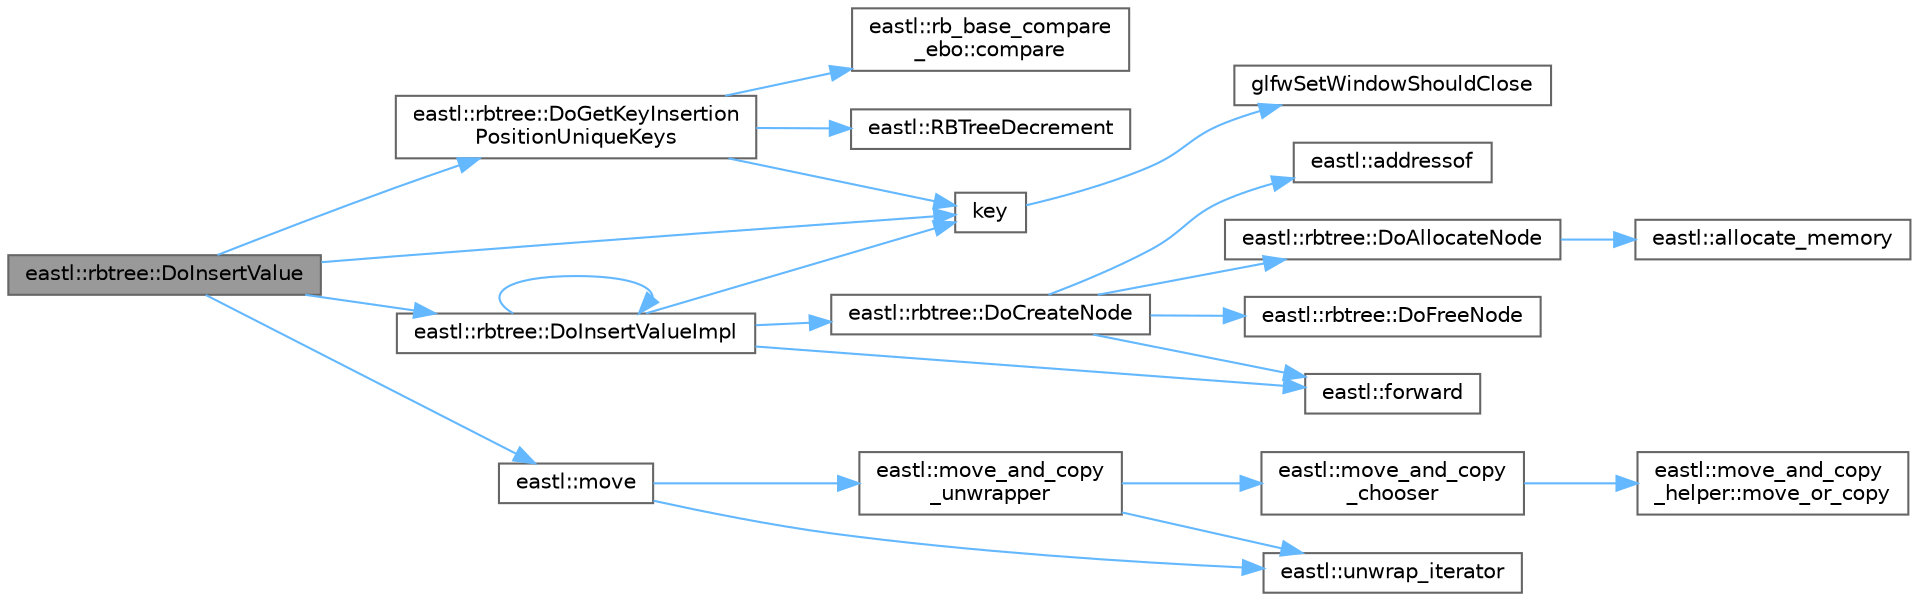 digraph "eastl::rbtree::DoInsertValue"
{
 // LATEX_PDF_SIZE
  bgcolor="transparent";
  edge [fontname=Helvetica,fontsize=10,labelfontname=Helvetica,labelfontsize=10];
  node [fontname=Helvetica,fontsize=10,shape=box,height=0.2,width=0.4];
  rankdir="LR";
  Node1 [id="Node000001",label="eastl::rbtree::DoInsertValue",height=0.2,width=0.4,color="gray40", fillcolor="grey60", style="filled", fontcolor="black",tooltip=" "];
  Node1 -> Node2 [id="edge23_Node000001_Node000002",color="steelblue1",style="solid",tooltip=" "];
  Node2 [id="Node000002",label="eastl::rbtree::DoGetKeyInsertion\lPositionUniqueKeys",height=0.2,width=0.4,color="grey40", fillcolor="white", style="filled",URL="$classeastl_1_1rbtree.html#a9d47740eba05fbe73f9114dea5935949",tooltip=" "];
  Node2 -> Node3 [id="edge24_Node000002_Node000003",color="steelblue1",style="solid",tooltip=" "];
  Node3 [id="Node000003",label="eastl::rb_base_compare\l_ebo::compare",height=0.2,width=0.4,color="grey40", fillcolor="white", style="filled",URL="$structeastl_1_1rb__base__compare__ebo.html#a216daf12f94f8995a3e84e6c4adb1804",tooltip=" "];
  Node2 -> Node4 [id="edge25_Node000002_Node000004",color="steelblue1",style="solid",tooltip=" "];
  Node4 [id="Node000004",label="key",height=0.2,width=0.4,color="grey40", fillcolor="white", style="filled",URL="$gears_8c.html#accd6b5b92b78666e36543412d4ac14cd",tooltip=" "];
  Node4 -> Node5 [id="edge26_Node000004_Node000005",color="steelblue1",style="solid",tooltip=" "];
  Node5 [id="Node000005",label="glfwSetWindowShouldClose",height=0.2,width=0.4,color="grey40", fillcolor="white", style="filled",URL="$group__window.html#ga1cadeda7a1e2f224e06a8415d30741aa",tooltip="Sets the close flag of the specified window."];
  Node2 -> Node6 [id="edge27_Node000002_Node000006",color="steelblue1",style="solid",tooltip=" "];
  Node6 [id="Node000006",label="eastl::RBTreeDecrement",height=0.2,width=0.4,color="grey40", fillcolor="white", style="filled",URL="$namespaceeastl.html#a9100ccf78d9b95c2c0fef355e62cfb47",tooltip=" "];
  Node1 -> Node7 [id="edge28_Node000001_Node000007",color="steelblue1",style="solid",tooltip=" "];
  Node7 [id="Node000007",label="eastl::rbtree::DoInsertValueImpl",height=0.2,width=0.4,color="grey40", fillcolor="white", style="filled",URL="$classeastl_1_1rbtree.html#add2d4c89758857ba17eb3ec717b0cafc",tooltip=" "];
  Node7 -> Node8 [id="edge29_Node000007_Node000008",color="steelblue1",style="solid",tooltip=" "];
  Node8 [id="Node000008",label="eastl::rbtree::DoCreateNode",height=0.2,width=0.4,color="grey40", fillcolor="white", style="filled",URL="$classeastl_1_1rbtree.html#a47e011f073fb4bf02fd4cb1f1ce7617a",tooltip=" "];
  Node8 -> Node9 [id="edge30_Node000008_Node000009",color="steelblue1",style="solid",tooltip=" "];
  Node9 [id="Node000009",label="eastl::addressof",height=0.2,width=0.4,color="grey40", fillcolor="white", style="filled",URL="$namespaceeastl.html#a647701874f427998c0c9aa5cba5a8d24",tooltip=" "];
  Node8 -> Node10 [id="edge31_Node000008_Node000010",color="steelblue1",style="solid",tooltip=" "];
  Node10 [id="Node000010",label="eastl::rbtree::DoAllocateNode",height=0.2,width=0.4,color="grey40", fillcolor="white", style="filled",URL="$classeastl_1_1rbtree.html#a9fabaf3517964ccc3e0c337a26a43e37",tooltip=" "];
  Node10 -> Node11 [id="edge32_Node000010_Node000011",color="steelblue1",style="solid",tooltip=" "];
  Node11 [id="Node000011",label="eastl::allocate_memory",height=0.2,width=0.4,color="grey40", fillcolor="white", style="filled",URL="$namespaceeastl.html#ad2f4154baac1248a6b899feec8061499",tooltip=" "];
  Node8 -> Node12 [id="edge33_Node000008_Node000012",color="steelblue1",style="solid",tooltip=" "];
  Node12 [id="Node000012",label="eastl::rbtree::DoFreeNode",height=0.2,width=0.4,color="grey40", fillcolor="white", style="filled",URL="$classeastl_1_1rbtree.html#abd08d68bda360a826a77050ea7c4a7ec",tooltip=" "];
  Node8 -> Node13 [id="edge34_Node000008_Node000013",color="steelblue1",style="solid",tooltip=" "];
  Node13 [id="Node000013",label="eastl::forward",height=0.2,width=0.4,color="grey40", fillcolor="white", style="filled",URL="$namespaceeastl.html#a36662e86289d74a927ced4b51496fce5",tooltip=" "];
  Node7 -> Node7 [id="edge35_Node000007_Node000007",color="steelblue1",style="solid",tooltip=" "];
  Node7 -> Node13 [id="edge36_Node000007_Node000013",color="steelblue1",style="solid",tooltip=" "];
  Node7 -> Node4 [id="edge37_Node000007_Node000004",color="steelblue1",style="solid",tooltip=" "];
  Node1 -> Node4 [id="edge38_Node000001_Node000004",color="steelblue1",style="solid",tooltip=" "];
  Node1 -> Node14 [id="edge39_Node000001_Node000014",color="steelblue1",style="solid",tooltip=" "];
  Node14 [id="Node000014",label="eastl::move",height=0.2,width=0.4,color="grey40", fillcolor="white", style="filled",URL="$namespaceeastl.html#a58ada88d74ffe16bba892a0ccccc8aba",tooltip=" "];
  Node14 -> Node15 [id="edge40_Node000014_Node000015",color="steelblue1",style="solid",tooltip=" "];
  Node15 [id="Node000015",label="eastl::move_and_copy\l_unwrapper",height=0.2,width=0.4,color="grey40", fillcolor="white", style="filled",URL="$namespaceeastl.html#a661e609e51ae177a723acb076d9fcb52",tooltip=" "];
  Node15 -> Node16 [id="edge41_Node000015_Node000016",color="steelblue1",style="solid",tooltip=" "];
  Node16 [id="Node000016",label="eastl::move_and_copy\l_chooser",height=0.2,width=0.4,color="grey40", fillcolor="white", style="filled",URL="$namespaceeastl.html#a69a59b58a0b86c06c81fd89a94cff90d",tooltip=" "];
  Node16 -> Node17 [id="edge42_Node000016_Node000017",color="steelblue1",style="solid",tooltip=" "];
  Node17 [id="Node000017",label="eastl::move_and_copy\l_helper::move_or_copy",height=0.2,width=0.4,color="grey40", fillcolor="white", style="filled",URL="$structeastl_1_1move__and__copy__helper.html#aa9de7d135fbe5ddb02a94513283cf77b",tooltip=" "];
  Node15 -> Node18 [id="edge43_Node000015_Node000018",color="steelblue1",style="solid",tooltip=" "];
  Node18 [id="Node000018",label="eastl::unwrap_iterator",height=0.2,width=0.4,color="grey40", fillcolor="white", style="filled",URL="$namespaceeastl.html#a82f343209a121c16468a124327e2d303",tooltip=" "];
  Node14 -> Node18 [id="edge44_Node000014_Node000018",color="steelblue1",style="solid",tooltip=" "];
}
